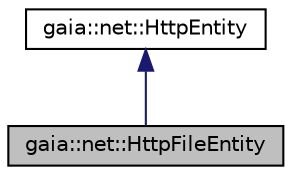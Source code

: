 digraph G
{
  edge [fontname="Helvetica",fontsize="10",labelfontname="Helvetica",labelfontsize="10"];
  node [fontname="Helvetica",fontsize="10",shape=record];
  Node1 [label="gaia::net::HttpFileEntity",height=0.2,width=0.4,color="black", fillcolor="grey75", style="filled" fontcolor="black"];
  Node2 -> Node1 [dir=back,color="midnightblue",fontsize="10",style="solid",fontname="Helvetica"];
  Node2 [label="gaia::net::HttpEntity",height=0.2,width=0.4,color="black", fillcolor="white", style="filled",URL="$d3/d5f/classgaia_1_1net_1_1_http_entity.html",tooltip="An entity represent data that will be put in content field during request."];
}
